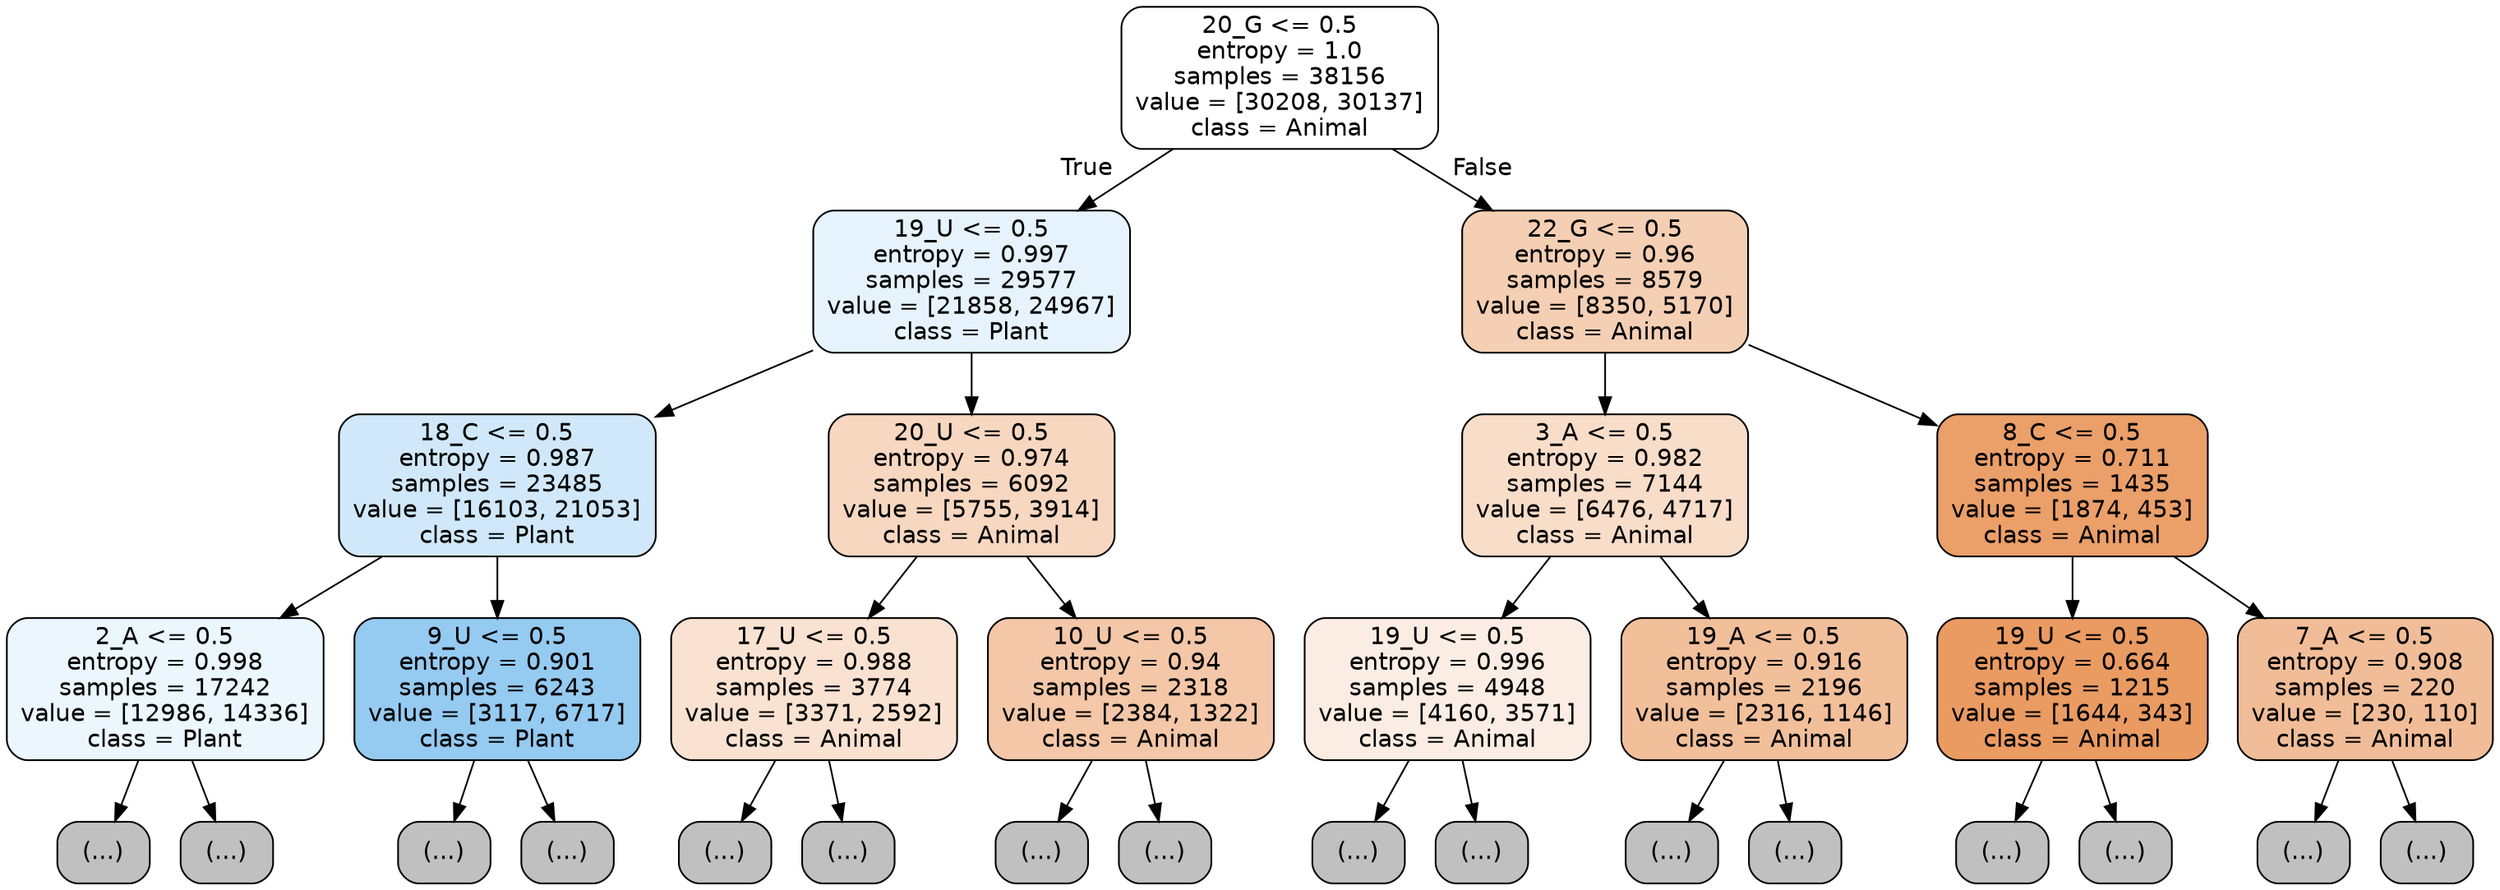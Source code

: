 digraph Tree {
node [shape=box, style="filled, rounded", color="black", fontname="helvetica"] ;
edge [fontname="helvetica"] ;
0 [label="20_G <= 0.5\nentropy = 1.0\nsamples = 38156\nvalue = [30208, 30137]\nclass = Animal", fillcolor="#ffffff"] ;
1 [label="19_U <= 0.5\nentropy = 0.997\nsamples = 29577\nvalue = [21858, 24967]\nclass = Plant", fillcolor="#e6f3fc"] ;
0 -> 1 [labeldistance=2.5, labelangle=45, headlabel="True"] ;
2 [label="18_C <= 0.5\nentropy = 0.987\nsamples = 23485\nvalue = [16103, 21053]\nclass = Plant", fillcolor="#d0e8f9"] ;
1 -> 2 ;
3 [label="2_A <= 0.5\nentropy = 0.998\nsamples = 17242\nvalue = [12986, 14336]\nclass = Plant", fillcolor="#ecf6fd"] ;
2 -> 3 ;
4 [label="(...)", fillcolor="#C0C0C0"] ;
3 -> 4 ;
5813 [label="(...)", fillcolor="#C0C0C0"] ;
3 -> 5813 ;
7522 [label="9_U <= 0.5\nentropy = 0.901\nsamples = 6243\nvalue = [3117, 6717]\nclass = Plant", fillcolor="#95caf1"] ;
2 -> 7522 ;
7523 [label="(...)", fillcolor="#C0C0C0"] ;
7522 -> 7523 ;
8964 [label="(...)", fillcolor="#C0C0C0"] ;
7522 -> 8964 ;
9501 [label="20_U <= 0.5\nentropy = 0.974\nsamples = 6092\nvalue = [5755, 3914]\nclass = Animal", fillcolor="#f7d7c0"] ;
1 -> 9501 ;
9502 [label="17_U <= 0.5\nentropy = 0.988\nsamples = 3774\nvalue = [3371, 2592]\nclass = Animal", fillcolor="#f9e2d1"] ;
9501 -> 9502 ;
9503 [label="(...)", fillcolor="#C0C0C0"] ;
9502 -> 9503 ;
10978 [label="(...)", fillcolor="#C0C0C0"] ;
9502 -> 10978 ;
11499 [label="10_U <= 0.5\nentropy = 0.94\nsamples = 2318\nvalue = [2384, 1322]\nclass = Animal", fillcolor="#f3c7a7"] ;
9501 -> 11499 ;
11500 [label="(...)", fillcolor="#C0C0C0"] ;
11499 -> 11500 ;
12355 [label="(...)", fillcolor="#C0C0C0"] ;
11499 -> 12355 ;
12688 [label="22_G <= 0.5\nentropy = 0.96\nsamples = 8579\nvalue = [8350, 5170]\nclass = Animal", fillcolor="#f5cfb4"] ;
0 -> 12688 [labeldistance=2.5, labelangle=-45, headlabel="False"] ;
12689 [label="3_A <= 0.5\nentropy = 0.982\nsamples = 7144\nvalue = [6476, 4717]\nclass = Animal", fillcolor="#f8ddc9"] ;
12688 -> 12689 ;
12690 [label="19_U <= 0.5\nentropy = 0.996\nsamples = 4948\nvalue = [4160, 3571]\nclass = Animal", fillcolor="#fbede3"] ;
12689 -> 12690 ;
12691 [label="(...)", fillcolor="#C0C0C0"] ;
12690 -> 12691 ;
14532 [label="(...)", fillcolor="#C0C0C0"] ;
12690 -> 14532 ;
15451 [label="19_A <= 0.5\nentropy = 0.916\nsamples = 2196\nvalue = [2316, 1146]\nclass = Animal", fillcolor="#f2bf9b"] ;
12689 -> 15451 ;
15452 [label="(...)", fillcolor="#C0C0C0"] ;
15451 -> 15452 ;
16201 [label="(...)", fillcolor="#C0C0C0"] ;
15451 -> 16201 ;
16424 [label="8_C <= 0.5\nentropy = 0.711\nsamples = 1435\nvalue = [1874, 453]\nclass = Animal", fillcolor="#eb9f69"] ;
12688 -> 16424 ;
16425 [label="19_U <= 0.5\nentropy = 0.664\nsamples = 1215\nvalue = [1644, 343]\nclass = Animal", fillcolor="#ea9b62"] ;
16424 -> 16425 ;
16426 [label="(...)", fillcolor="#C0C0C0"] ;
16425 -> 16426 ;
16687 [label="(...)", fillcolor="#C0C0C0"] ;
16425 -> 16687 ;
16806 [label="7_A <= 0.5\nentropy = 0.908\nsamples = 220\nvalue = [230, 110]\nclass = Animal", fillcolor="#f1bd98"] ;
16424 -> 16806 ;
16807 [label="(...)", fillcolor="#C0C0C0"] ;
16806 -> 16807 ;
16872 [label="(...)", fillcolor="#C0C0C0"] ;
16806 -> 16872 ;
}